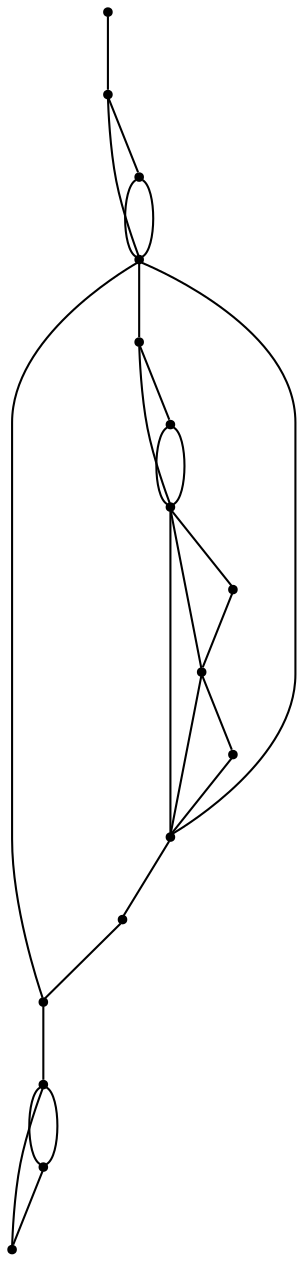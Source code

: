 graph {
  node [shape=point,comment="{\"directed\":false,\"doi\":\"10.1007/978-3-642-18469-7_7\",\"figure\":\"?\"}"]

  v0 [pos="1189.7182584797051,748.1070300231767"]
  v1 [pos="1115.396530399286,748.1070300231767"]
  v2 [pos="1041.0758045039565,748.1070300231767"]
  v3 [pos="966.753058330748,748.1070300231767"]
  v4 [pos="892.4364843450747,748.1070300231767"]
  v5 [pos="818.1157425420452,748.1070300231767"]
  v6 [pos="743.7961142780041,748.1070300231767"]
  v7 [pos="669.4774722913525,748.1070300231767"]
  v8 [pos="1189.7182584797051,970.9216780984033"]
  v9 [pos="1115.396530399286,970.9216780984033"]
  v10 [pos="1041.0758045039565,970.9216780984033"]
  v11 [pos="966.753058330748,970.9216780984033"]
  v12 [pos="892.4364843450747,970.9216780984033"]
  v13 [pos="818.1157425420452,970.9216780984033"]
  v14 [pos="743.7961142780041,970.9216780984033"]
  v15 [pos="669.4774722913525,970.9216780984033"]

  v15 -- v14 [id="-3",pos="669.4774722913525,970.9216780984033 743.7961142780041,970.9216780984033 743.7961142780041,970.9216780984033 743.7961142780041,970.9216780984033"]
  v14 -- v13 [id="-4",pos="743.7961142780041,970.9216780984033 818.1157425420452,970.9216780984033 818.1157425420452,970.9216780984033 818.1157425420452,970.9216780984033"]
  v13 -- v12 [id="-5",pos="818.1157425420452,970.9216780984033 892.4364843450747,970.9216780984033 892.4364843450747,970.9216780984033 892.4364843450747,970.9216780984033"]
  v12 -- v11 [id="-6",pos="892.4364843450747,970.9216780984033 966.753058330748,970.9216780984033 966.753058330748,970.9216780984033 966.753058330748,970.9216780984033"]
  v11 -- v10 [id="-7",pos="966.753058330748,970.9216780984033 1041.0758045039565,970.9216780984033 1041.0758045039565,970.9216780984033 1041.0758045039565,970.9216780984033"]
  v10 -- v9 [id="-8",pos="1041.0758045039565,970.9216780984033 1115.396530399286,970.9216780984033 1115.396530399286,970.9216780984033 1115.396530399286,970.9216780984033"]
  v9 -- v8 [id="-9",pos="1115.396530399286,970.9216780984033 1189.7182584797051,970.9216780984033 1189.7182584797051,970.9216780984033 1189.7182584797051,970.9216780984033"]
  v7 -- v6 [id="-12",pos="669.4774722913525,748.1070300231767 743.7961142780041,748.1070300231767 743.7961142780041,748.1070300231767 743.7961142780041,748.1070300231767"]
  v6 -- v5 [id="-13",pos="743.7961142780041,748.1070300231767 818.1157425420452,748.1070300231767 818.1157425420452,748.1070300231767 818.1157425420452,748.1070300231767"]
  v5 -- v4 [id="-14",pos="818.1157425420452,748.1070300231767 892.4364843450747,748.1070300231767 892.4364843450747,748.1070300231767 892.4364843450747,748.1070300231767"]
  v4 -- v3 [id="-15",pos="892.4364843450747,748.1070300231767 966.753058330748,748.1070300231767 966.753058330748,748.1070300231767 966.753058330748,748.1070300231767"]
  v3 -- v2 [id="-16",pos="966.753058330748,748.1070300231767 1041.0758045039565,748.1070300231767 1041.0758045039565,748.1070300231767 1041.0758045039565,748.1070300231767"]
  v2 -- v1 [id="-17",pos="1041.0758045039565,748.1070300231767 1115.396530399286,748.1070300231767 1115.396530399286,748.1070300231767 1115.396530399286,748.1070300231767"]
  v1 -- v0 [id="-18",pos="1115.396530399286,748.1070300231767 1189.7182584797051,748.1070300231767 1189.7182584797051,748.1070300231767 1189.7182584797051,748.1070300231767"]
  v2 -- v1 [id="-19",pos="1041.0758045039565,748.1070300231767 1070.1164399952597,764.8637914857903 1086.3506930901374,764.8637914857903 1115.396530399286,748.1070300231767"]
  v2 -- v0 [id="-20",pos="1041.0758045039565,748.1070300231767 1083.9445580442407,790.9471326655514 1146.8506025707093,790.9471326655514 1189.7182584797051,748.1070300231767"]
  v11 -- v9 [id="-21",pos="966.753058330748,970.9216780984033 1009.6206665166444,928.0857722929038 1072.5267746739123,928.0857722929038 1115.396530399286,970.9216780984033"]
  v5 -- v4 [id="-22",pos="818.1157425420452,748.1070300231767 847.153291939581,764.8637914857903 863.3916810364151,764.8637914857903 892.4364843450747,748.1070300231767"]
  v13 -- v11 [id="-23",pos="818.1157425420452,970.9216780984033 860.9813463577626,928.0857722929038 923.8874545150305,928.0857722929038 966.753058330748,970.9216780984033"]
  v13 -- v9 [id="-24",pos="818.1157425420452,970.9216780984033 896.1896038743062,892.8968212163214 1037.318580788168,892.8968212163214 1115.396530399286,970.9216780984033"]
  v14 -- v13 [id="-25",pos="743.7961142780041,970.9216780984033 772.8377360466969,954.1690498842274 789.0719891415746,954.1690498842274 818.1157425420452,970.9216780984033"]
  v6 -- v4 [id="-26",pos="743.7961142780041,748.1070300231767 786.6575184609657,790.9471326655514 849.5636266182335,790.9471326655514 892.4364843450747,748.1070300231767"]
  v15 -- v13 [id="-27",pos="669.4774722913525,970.9216780984033 712.337826566125,928.0857722929038 775.243934723393,928.0857722929038 818.1157425420452,970.9216780984033"]
  v8 -- v3 [id="-28",pos="1189.7182584797051,970.9216780984033 966.753058330748,748.1070300231767 966.753058330748,748.1070300231767 966.753058330748,748.1070300231767"]
  v9 -- v4 [id="-36",pos="1115.396530399286,970.9216780984033 892.4364843450747,748.1070300231767 892.4364843450747,748.1070300231767 892.4364843450747,748.1070300231767"]
  v4 -- v15 [id="-56",pos="892.4364843450747,748.1070300231767 669.4774722913525,970.9216780984033 669.4774722913525,970.9216780984033 669.4774722913525,970.9216780984033"]
}